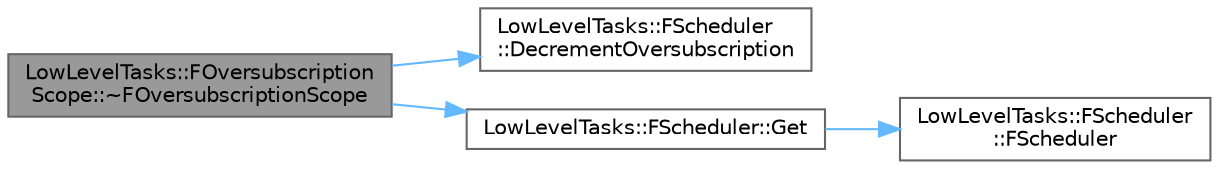 digraph "LowLevelTasks::FOversubscriptionScope::~FOversubscriptionScope"
{
 // INTERACTIVE_SVG=YES
 // LATEX_PDF_SIZE
  bgcolor="transparent";
  edge [fontname=Helvetica,fontsize=10,labelfontname=Helvetica,labelfontsize=10];
  node [fontname=Helvetica,fontsize=10,shape=box,height=0.2,width=0.4];
  rankdir="LR";
  Node1 [id="Node000001",label="LowLevelTasks::FOversubscription\lScope::~FOversubscriptionScope",height=0.2,width=0.4,color="gray40", fillcolor="grey60", style="filled", fontcolor="black",tooltip=" "];
  Node1 -> Node2 [id="edge1_Node000001_Node000002",color="steelblue1",style="solid",tooltip=" "];
  Node2 [id="Node000002",label="LowLevelTasks::FScheduler\l::DecrementOversubscription",height=0.2,width=0.4,color="grey40", fillcolor="white", style="filled",URL="$df/dd0/classLowLevelTasks_1_1FScheduler.html#aab9e65e598146fa74b40d8b2b8e1561f",tooltip=" "];
  Node1 -> Node3 [id="edge2_Node000001_Node000003",color="steelblue1",style="solid",tooltip=" "];
  Node3 [id="Node000003",label="LowLevelTasks::FScheduler::Get",height=0.2,width=0.4,color="grey40", fillcolor="white", style="filled",URL="$df/dd0/classLowLevelTasks_1_1FScheduler.html#a53651e891425200d0d5b150e5ea5cd0c",tooltip=" "];
  Node3 -> Node4 [id="edge3_Node000003_Node000004",color="steelblue1",style="solid",tooltip=" "];
  Node4 [id="Node000004",label="LowLevelTasks::FScheduler\l::FScheduler",height=0.2,width=0.4,color="grey40", fillcolor="white", style="filled",URL="$df/dd0/classLowLevelTasks_1_1FScheduler.html#a5de33ac0315d13706d2ba3ffcf47e9d3",tooltip=" "];
}
